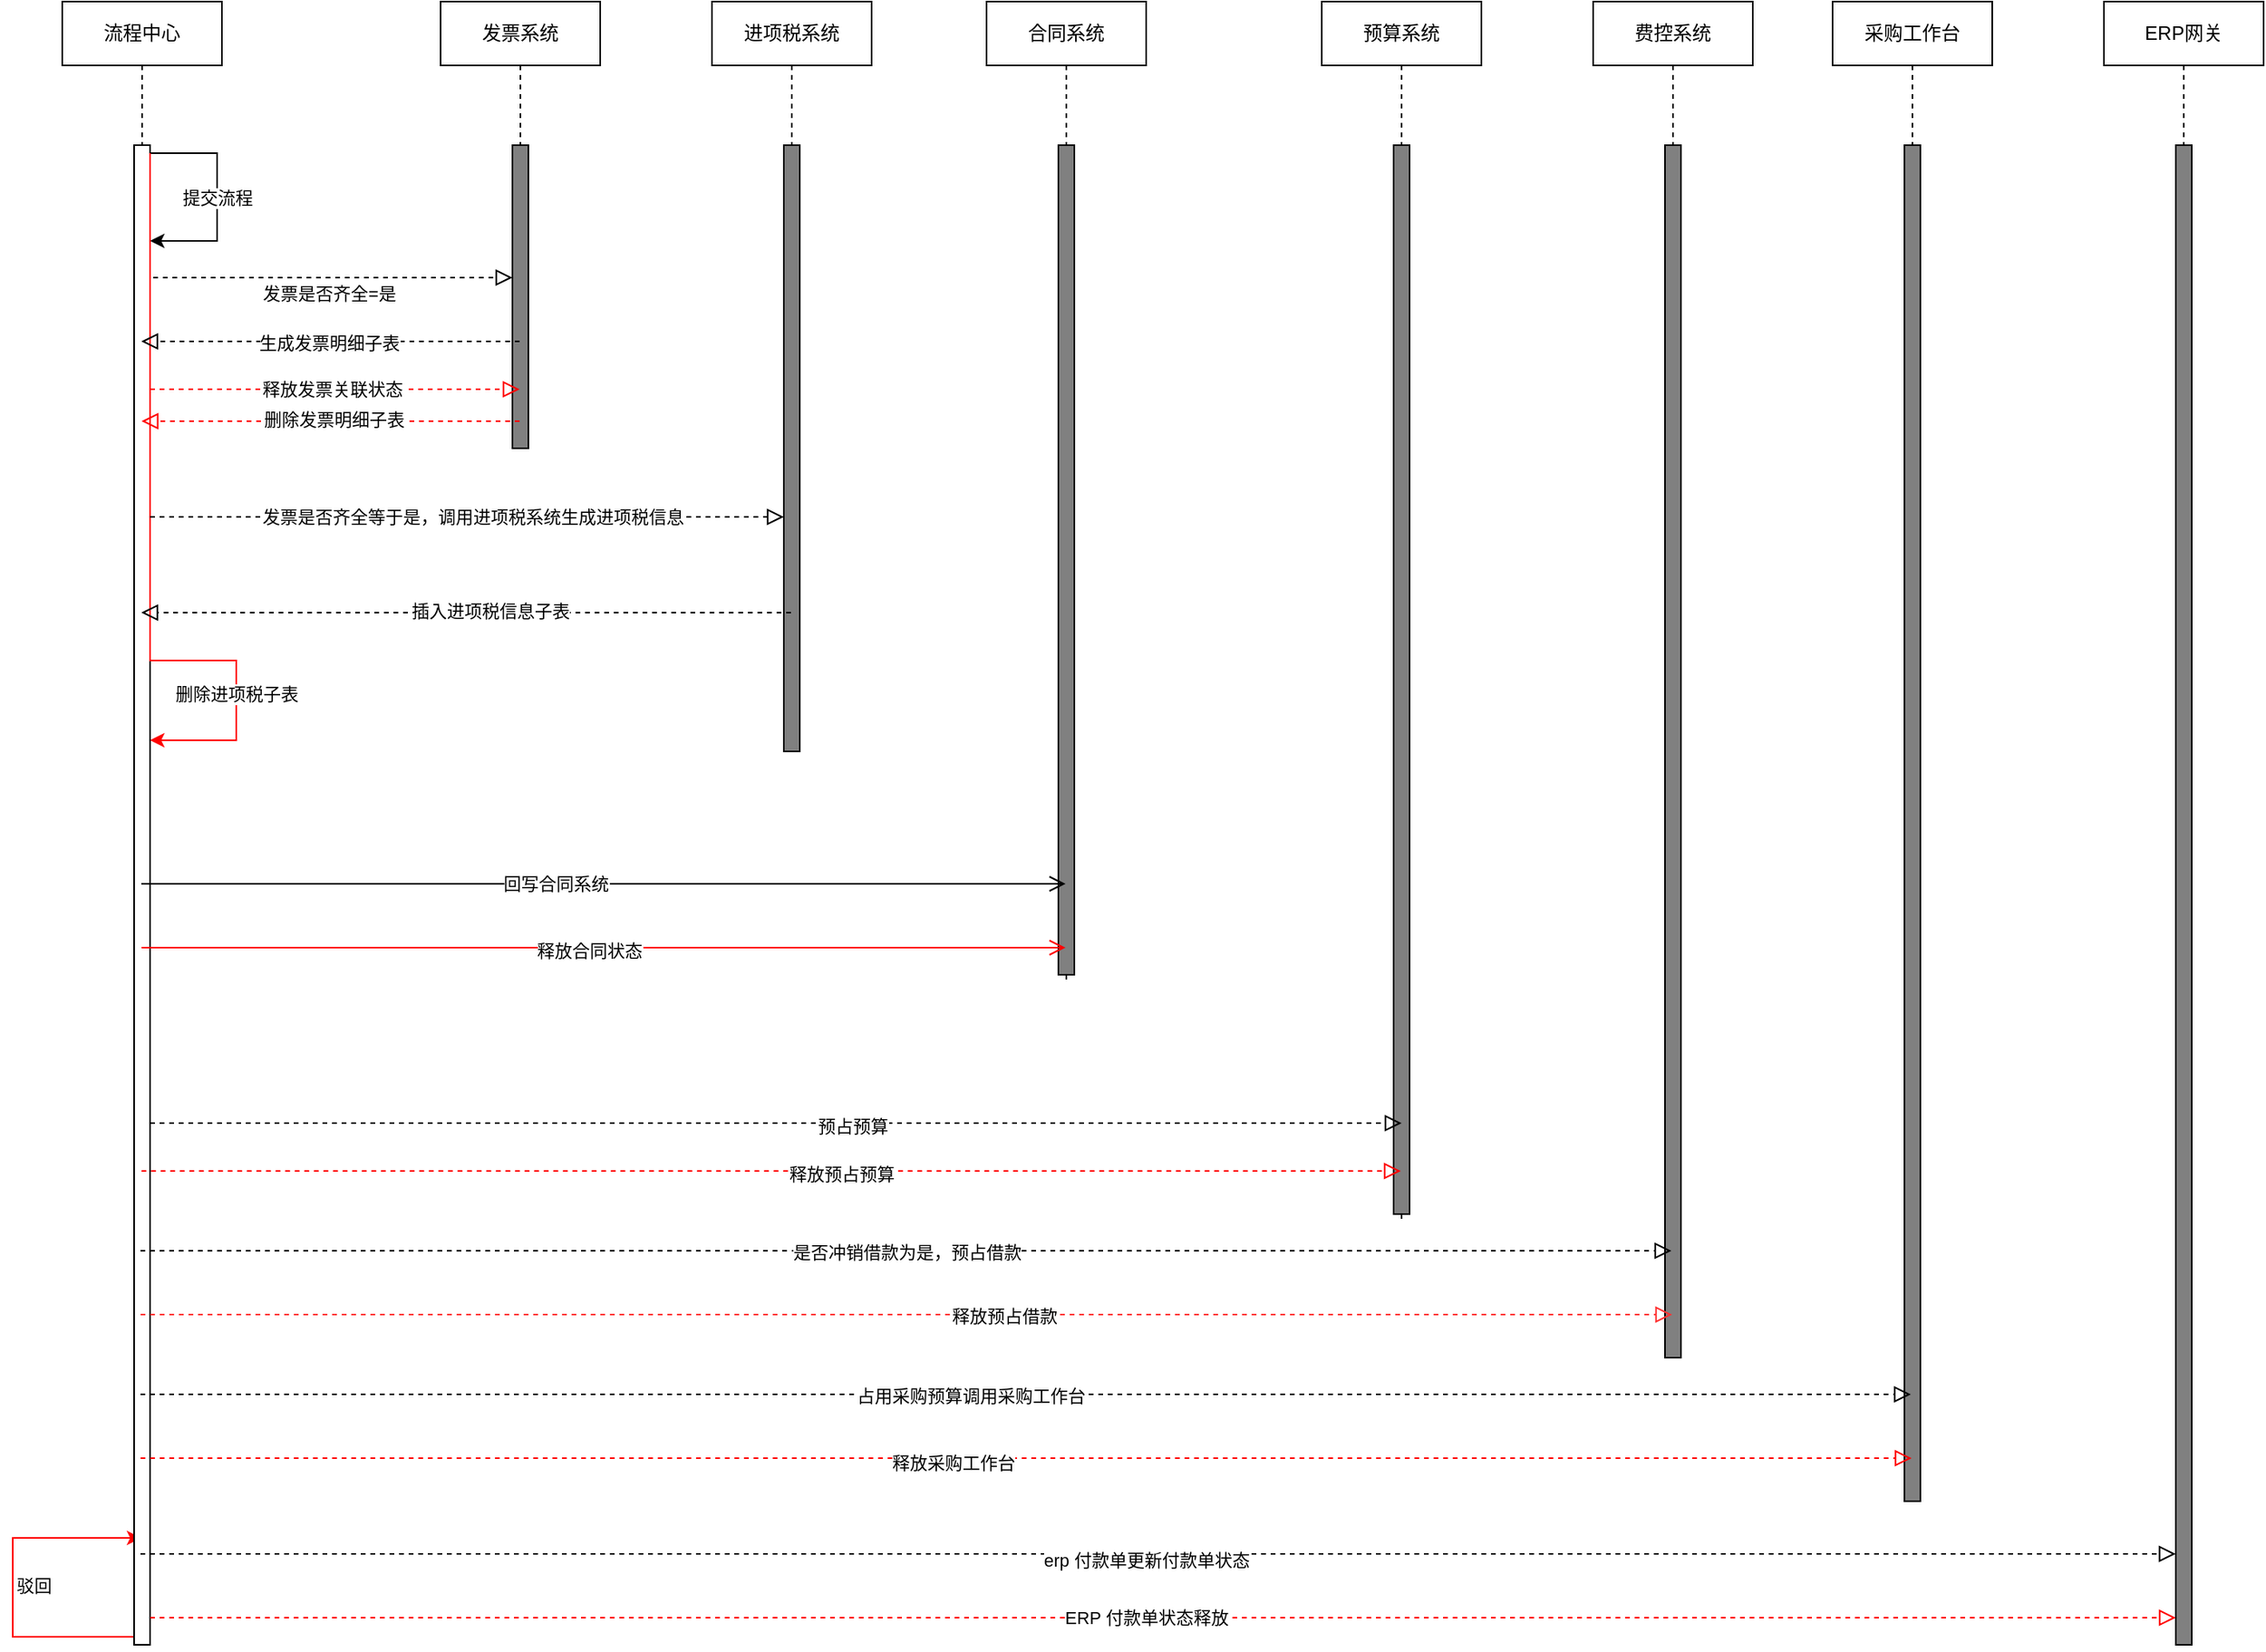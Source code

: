 <mxfile version="22.0.8" type="github">
  <diagram name="第 1 页" id="gbdyH_Z3zqyicG-8g1pX">
    <mxGraphModel dx="1434" dy="765" grid="1" gridSize="10" guides="1" tooltips="1" connect="1" arrows="1" fold="1" page="1" pageScale="1" pageWidth="1627" pageHeight="1269" math="0" shadow="0">
      <root>
        <mxCell id="0" />
        <mxCell id="1" parent="0" />
        <mxCell id="xcE5qlOnaXAL3p91X_Q--18" value="发票系统" style="shape=umlLifeline;perimeter=lifelinePerimeter;whiteSpace=wrap;html=1;container=1;dropTarget=0;collapsible=0;recursiveResize=0;outlineConnect=0;portConstraint=eastwest;newEdgeStyle={&quot;edgeStyle&quot;:&quot;elbowEdgeStyle&quot;,&quot;elbow&quot;:&quot;vertical&quot;,&quot;curved&quot;:0,&quot;rounded&quot;:0};" vertex="1" parent="1">
          <mxGeometry x="278" y="157" width="100" height="280" as="geometry" />
        </mxCell>
        <mxCell id="xcE5qlOnaXAL3p91X_Q--19" value="" style="html=1;points=[[0,0,0,0,5],[0,1,0,0,-5],[1,0,0,0,5],[1,1,0,0,-5]];perimeter=orthogonalPerimeter;outlineConnect=0;targetShapes=umlLifeline;portConstraint=eastwest;newEdgeStyle={&quot;curved&quot;:0,&quot;rounded&quot;:0};fillColor=#808080;" vertex="1" parent="xcE5qlOnaXAL3p91X_Q--18">
          <mxGeometry x="45" y="90" width="10" height="190" as="geometry" />
        </mxCell>
        <mxCell id="xcE5qlOnaXAL3p91X_Q--20" value="流程中心" style="shape=umlLifeline;perimeter=lifelinePerimeter;whiteSpace=wrap;html=1;container=1;dropTarget=0;collapsible=0;recursiveResize=0;outlineConnect=0;portConstraint=eastwest;newEdgeStyle={&quot;edgeStyle&quot;:&quot;elbowEdgeStyle&quot;,&quot;elbow&quot;:&quot;vertical&quot;,&quot;curved&quot;:0,&quot;rounded&quot;:0};" vertex="1" parent="1">
          <mxGeometry x="41" y="157" width="100" height="1030" as="geometry" />
        </mxCell>
        <mxCell id="xcE5qlOnaXAL3p91X_Q--78" style="edgeStyle=orthogonalEdgeStyle;rounded=0;orthogonalLoop=1;jettySize=auto;html=1;curved=0;exitX=0;exitY=1;exitDx=0;exitDy=-5;exitPerimeter=0;strokeColor=#FF0000;" edge="1" parent="xcE5qlOnaXAL3p91X_Q--20" source="xcE5qlOnaXAL3p91X_Q--21" target="xcE5qlOnaXAL3p91X_Q--20">
          <mxGeometry relative="1" as="geometry">
            <Array as="points">
              <mxPoint x="-31" y="1025" />
              <mxPoint x="-31" y="963" />
            </Array>
          </mxGeometry>
        </mxCell>
        <mxCell id="xcE5qlOnaXAL3p91X_Q--79" value="驳回" style="edgeLabel;html=1;align=center;verticalAlign=middle;resizable=0;points=[];" vertex="1" connectable="0" parent="xcE5qlOnaXAL3p91X_Q--78">
          <mxGeometry x="0.729" y="-6" relative="1" as="geometry">
            <mxPoint x="-38" y="24" as="offset" />
          </mxGeometry>
        </mxCell>
        <mxCell id="xcE5qlOnaXAL3p91X_Q--21" value="" style="html=1;points=[[0,0,0,0,5],[0,1,0,0,-5],[1,0,0,0,5],[1,1,0,0,-5]];perimeter=orthogonalPerimeter;outlineConnect=0;targetShapes=umlLifeline;portConstraint=eastwest;newEdgeStyle={&quot;curved&quot;:0,&quot;rounded&quot;:0};" vertex="1" parent="xcE5qlOnaXAL3p91X_Q--20">
          <mxGeometry x="45" y="90" width="10" height="940" as="geometry" />
        </mxCell>
        <mxCell id="xcE5qlOnaXAL3p91X_Q--29" value="提交流程" style="edgeStyle=orthogonalEdgeStyle;rounded=0;orthogonalLoop=1;jettySize=auto;html=1;curved=0;exitX=1;exitY=0;exitDx=0;exitDy=5;exitPerimeter=0;" edge="1" parent="xcE5qlOnaXAL3p91X_Q--20" source="xcE5qlOnaXAL3p91X_Q--21" target="xcE5qlOnaXAL3p91X_Q--21">
          <mxGeometry relative="1" as="geometry">
            <Array as="points">
              <mxPoint x="97" y="95" />
              <mxPoint x="97" y="150" />
            </Array>
          </mxGeometry>
        </mxCell>
        <mxCell id="xcE5qlOnaXAL3p91X_Q--91" style="edgeStyle=orthogonalEdgeStyle;rounded=0;orthogonalLoop=1;jettySize=auto;html=1;curved=0;exitX=1;exitY=0;exitDx=0;exitDy=5;exitPerimeter=0;strokeColor=#FF0000;" edge="1" parent="xcE5qlOnaXAL3p91X_Q--20" source="xcE5qlOnaXAL3p91X_Q--21" target="xcE5qlOnaXAL3p91X_Q--21">
          <mxGeometry relative="1" as="geometry">
            <Array as="points">
              <mxPoint x="55" y="413" />
              <mxPoint x="109" y="413" />
              <mxPoint x="109" y="463" />
            </Array>
          </mxGeometry>
        </mxCell>
        <mxCell id="xcE5qlOnaXAL3p91X_Q--92" value="删除进项税子表" style="edgeLabel;html=1;align=center;verticalAlign=middle;resizable=0;points=[];" vertex="1" connectable="0" parent="xcE5qlOnaXAL3p91X_Q--91">
          <mxGeometry x="0.691" relative="1" as="geometry">
            <mxPoint y="-10" as="offset" />
          </mxGeometry>
        </mxCell>
        <mxCell id="xcE5qlOnaXAL3p91X_Q--23" value="" style="endArrow=block;startArrow=none;endFill=0;startFill=0;endSize=8;html=1;verticalAlign=bottom;dashed=1;labelBackgroundColor=none;rounded=0;" edge="1" parent="1">
          <mxGeometry width="160" relative="1" as="geometry">
            <mxPoint x="98" y="330" as="sourcePoint" />
            <mxPoint x="323" y="330" as="targetPoint" />
          </mxGeometry>
        </mxCell>
        <mxCell id="xcE5qlOnaXAL3p91X_Q--24" value="发票是否齐全=是" style="edgeLabel;html=1;align=center;verticalAlign=middle;resizable=0;points=[];" vertex="1" connectable="0" parent="xcE5qlOnaXAL3p91X_Q--23">
          <mxGeometry x="0.156" y="-3" relative="1" as="geometry">
            <mxPoint x="-20" y="7" as="offset" />
          </mxGeometry>
        </mxCell>
        <mxCell id="xcE5qlOnaXAL3p91X_Q--31" value="进项税系统" style="shape=umlLifeline;perimeter=lifelinePerimeter;whiteSpace=wrap;html=1;container=1;dropTarget=0;collapsible=0;recursiveResize=0;outlineConnect=0;portConstraint=eastwest;newEdgeStyle={&quot;edgeStyle&quot;:&quot;elbowEdgeStyle&quot;,&quot;elbow&quot;:&quot;vertical&quot;,&quot;curved&quot;:0,&quot;rounded&quot;:0};" vertex="1" parent="1">
          <mxGeometry x="448" y="157" width="100" height="470" as="geometry" />
        </mxCell>
        <mxCell id="xcE5qlOnaXAL3p91X_Q--32" value="" style="html=1;points=[[0,0,0,0,5],[0,1,0,0,-5],[1,0,0,0,5],[1,1,0,0,-5]];perimeter=orthogonalPerimeter;outlineConnect=0;targetShapes=umlLifeline;portConstraint=eastwest;newEdgeStyle={&quot;curved&quot;:0,&quot;rounded&quot;:0};fillColor=#808080;" vertex="1" parent="xcE5qlOnaXAL3p91X_Q--31">
          <mxGeometry x="45" y="90" width="10" height="380" as="geometry" />
        </mxCell>
        <mxCell id="xcE5qlOnaXAL3p91X_Q--35" value="" style="endArrow=block;startArrow=none;endFill=0;startFill=0;endSize=8;html=1;verticalAlign=bottom;dashed=1;labelBackgroundColor=none;rounded=0;" edge="1" parent="1" source="xcE5qlOnaXAL3p91X_Q--21" target="xcE5qlOnaXAL3p91X_Q--32">
          <mxGeometry width="160" relative="1" as="geometry">
            <mxPoint x="98" y="500" as="sourcePoint" />
            <mxPoint x="258" y="500" as="targetPoint" />
            <Array as="points">
              <mxPoint x="208" y="480" />
            </Array>
          </mxGeometry>
        </mxCell>
        <mxCell id="xcE5qlOnaXAL3p91X_Q--38" value="发票是否齐全等于是，调用进项税系统生成进项税信息" style="edgeLabel;html=1;align=center;verticalAlign=middle;resizable=0;points=[];" vertex="1" connectable="0" parent="xcE5qlOnaXAL3p91X_Q--35">
          <mxGeometry x="0.103" relative="1" as="geometry">
            <mxPoint x="-17" as="offset" />
          </mxGeometry>
        </mxCell>
        <mxCell id="xcE5qlOnaXAL3p91X_Q--36" value="" style="endArrow=block;startArrow=none;endFill=0;startFill=0;endSize=8;html=1;verticalAlign=bottom;dashed=1;labelBackgroundColor=none;rounded=0;" edge="1" parent="1">
          <mxGeometry width="160" relative="1" as="geometry">
            <mxPoint x="327.5" y="370" as="sourcePoint" />
            <mxPoint x="90.5" y="370" as="targetPoint" />
          </mxGeometry>
        </mxCell>
        <mxCell id="xcE5qlOnaXAL3p91X_Q--37" value="生成发票明细子表" style="edgeLabel;html=1;align=center;verticalAlign=middle;resizable=0;points=[];" vertex="1" connectable="0" parent="xcE5qlOnaXAL3p91X_Q--36">
          <mxGeometry x="-0.279" y="1" relative="1" as="geometry">
            <mxPoint x="-34" as="offset" />
          </mxGeometry>
        </mxCell>
        <mxCell id="xcE5qlOnaXAL3p91X_Q--39" value="" style="endArrow=block;startArrow=none;endFill=0;startFill=0;endSize=8;html=1;verticalAlign=bottom;dashed=1;labelBackgroundColor=none;rounded=0;" edge="1" parent="1">
          <mxGeometry width="160" relative="1" as="geometry">
            <mxPoint x="497.5" y="540" as="sourcePoint" />
            <mxPoint x="90.5" y="540" as="targetPoint" />
          </mxGeometry>
        </mxCell>
        <mxCell id="xcE5qlOnaXAL3p91X_Q--40" value="插入进项税信息子表" style="edgeLabel;html=1;align=center;verticalAlign=middle;resizable=0;points=[];" vertex="1" connectable="0" parent="xcE5qlOnaXAL3p91X_Q--39">
          <mxGeometry x="-0.403" y="-1" relative="1" as="geometry">
            <mxPoint x="-67" as="offset" />
          </mxGeometry>
        </mxCell>
        <mxCell id="xcE5qlOnaXAL3p91X_Q--41" value="合同系统" style="shape=umlLifeline;perimeter=lifelinePerimeter;whiteSpace=wrap;html=1;container=1;dropTarget=0;collapsible=0;recursiveResize=0;outlineConnect=0;portConstraint=eastwest;newEdgeStyle={&quot;edgeStyle&quot;:&quot;elbowEdgeStyle&quot;,&quot;elbow&quot;:&quot;vertical&quot;,&quot;curved&quot;:0,&quot;rounded&quot;:0};" vertex="1" parent="1">
          <mxGeometry x="620" y="157" width="100" height="613" as="geometry" />
        </mxCell>
        <mxCell id="xcE5qlOnaXAL3p91X_Q--42" value="" style="html=1;points=[[0,0,0,0,5],[0,1,0,0,-5],[1,0,0,0,5],[1,1,0,0,-5]];perimeter=orthogonalPerimeter;outlineConnect=0;targetShapes=umlLifeline;portConstraint=eastwest;newEdgeStyle={&quot;curved&quot;:0,&quot;rounded&quot;:0};fillColor=#808080;" vertex="1" parent="xcE5qlOnaXAL3p91X_Q--41">
          <mxGeometry x="45" y="90" width="10" height="520" as="geometry" />
        </mxCell>
        <mxCell id="xcE5qlOnaXAL3p91X_Q--51" value="预算系统" style="shape=umlLifeline;perimeter=lifelinePerimeter;whiteSpace=wrap;html=1;container=1;dropTarget=0;collapsible=0;recursiveResize=0;outlineConnect=0;portConstraint=eastwest;newEdgeStyle={&quot;edgeStyle&quot;:&quot;elbowEdgeStyle&quot;,&quot;elbow&quot;:&quot;vertical&quot;,&quot;curved&quot;:0,&quot;rounded&quot;:0};" vertex="1" parent="1">
          <mxGeometry x="830" y="157" width="100" height="763" as="geometry" />
        </mxCell>
        <mxCell id="xcE5qlOnaXAL3p91X_Q--52" value="" style="html=1;points=[[0,0,0,0,5],[0,1,0,0,-5],[1,0,0,0,5],[1,1,0,0,-5]];perimeter=orthogonalPerimeter;outlineConnect=0;targetShapes=umlLifeline;portConstraint=eastwest;newEdgeStyle={&quot;curved&quot;:0,&quot;rounded&quot;:0};fillColor=#808080;" vertex="1" parent="xcE5qlOnaXAL3p91X_Q--51">
          <mxGeometry x="45" y="90" width="10" height="670" as="geometry" />
        </mxCell>
        <mxCell id="xcE5qlOnaXAL3p91X_Q--55" value="" style="endArrow=block;startArrow=none;endFill=0;startFill=0;endSize=8;html=1;verticalAlign=bottom;dashed=1;labelBackgroundColor=none;rounded=0;" edge="1" parent="1">
          <mxGeometry width="160" relative="1" as="geometry">
            <mxPoint x="96" y="860" as="sourcePoint" />
            <mxPoint x="880" y="860" as="targetPoint" />
          </mxGeometry>
        </mxCell>
        <mxCell id="xcE5qlOnaXAL3p91X_Q--56" value="预占预算" style="edgeLabel;html=1;align=center;verticalAlign=middle;resizable=0;points=[];" vertex="1" connectable="0" parent="xcE5qlOnaXAL3p91X_Q--55">
          <mxGeometry x="0.123" y="-2" relative="1" as="geometry">
            <mxPoint as="offset" />
          </mxGeometry>
        </mxCell>
        <mxCell id="xcE5qlOnaXAL3p91X_Q--57" value="" style="endArrow=open;startArrow=none;endFill=0;startFill=0;endSize=8;html=1;verticalAlign=bottom;labelBackgroundColor=none;strokeWidth=1;rounded=0;" edge="1" parent="1">
          <mxGeometry width="160" relative="1" as="geometry">
            <mxPoint x="90.5" y="710" as="sourcePoint" />
            <mxPoint x="669.5" y="710" as="targetPoint" />
          </mxGeometry>
        </mxCell>
        <mxCell id="xcE5qlOnaXAL3p91X_Q--58" value="回写合同系统" style="edgeLabel;html=1;align=center;verticalAlign=middle;resizable=0;points=[];" vertex="1" connectable="0" parent="xcE5qlOnaXAL3p91X_Q--57">
          <mxGeometry x="0.093" y="-4" relative="1" as="geometry">
            <mxPoint x="-57" y="-4" as="offset" />
          </mxGeometry>
        </mxCell>
        <mxCell id="xcE5qlOnaXAL3p91X_Q--59" value="费控系统" style="shape=umlLifeline;perimeter=lifelinePerimeter;whiteSpace=wrap;html=1;container=1;dropTarget=0;collapsible=0;recursiveResize=0;outlineConnect=0;portConstraint=eastwest;newEdgeStyle={&quot;edgeStyle&quot;:&quot;elbowEdgeStyle&quot;,&quot;elbow&quot;:&quot;vertical&quot;,&quot;curved&quot;:0,&quot;rounded&quot;:0};" vertex="1" parent="1">
          <mxGeometry x="1000" y="157" width="100" height="843" as="geometry" />
        </mxCell>
        <mxCell id="xcE5qlOnaXAL3p91X_Q--60" value="" style="html=1;points=[[0,0,0,0,5],[0,1,0,0,-5],[1,0,0,0,5],[1,1,0,0,-5]];perimeter=orthogonalPerimeter;outlineConnect=0;targetShapes=umlLifeline;portConstraint=eastwest;newEdgeStyle={&quot;curved&quot;:0,&quot;rounded&quot;:0};fillColor=#808080;" vertex="1" parent="xcE5qlOnaXAL3p91X_Q--59">
          <mxGeometry x="45" y="90" width="10" height="760" as="geometry" />
        </mxCell>
        <mxCell id="xcE5qlOnaXAL3p91X_Q--64" value="" style="endArrow=block;startArrow=none;endFill=0;startFill=0;endSize=8;html=1;verticalAlign=bottom;dashed=1;labelBackgroundColor=none;rounded=0;" edge="1" parent="1">
          <mxGeometry width="160" relative="1" as="geometry">
            <mxPoint x="90" y="940" as="sourcePoint" />
            <mxPoint x="1049" y="940" as="targetPoint" />
          </mxGeometry>
        </mxCell>
        <mxCell id="xcE5qlOnaXAL3p91X_Q--65" value="是否冲销借款为是，预占借款" style="edgeLabel;html=1;align=center;verticalAlign=middle;resizable=0;points=[];" vertex="1" connectable="0" parent="xcE5qlOnaXAL3p91X_Q--64">
          <mxGeometry x="0.045" y="-1" relative="1" as="geometry">
            <mxPoint x="-21" as="offset" />
          </mxGeometry>
        </mxCell>
        <mxCell id="xcE5qlOnaXAL3p91X_Q--66" value="采购工作台" style="shape=umlLifeline;perimeter=lifelinePerimeter;whiteSpace=wrap;html=1;container=1;dropTarget=0;collapsible=0;recursiveResize=0;outlineConnect=0;portConstraint=eastwest;newEdgeStyle={&quot;edgeStyle&quot;:&quot;elbowEdgeStyle&quot;,&quot;elbow&quot;:&quot;vertical&quot;,&quot;curved&quot;:0,&quot;rounded&quot;:0};" vertex="1" parent="1">
          <mxGeometry x="1150" y="157" width="100" height="940" as="geometry" />
        </mxCell>
        <mxCell id="xcE5qlOnaXAL3p91X_Q--67" value="" style="html=1;points=[[0,0,0,0,5],[0,1,0,0,-5],[1,0,0,0,5],[1,1,0,0,-5]];perimeter=orthogonalPerimeter;outlineConnect=0;targetShapes=umlLifeline;portConstraint=eastwest;newEdgeStyle={&quot;curved&quot;:0,&quot;rounded&quot;:0};fillColor=#808080;" vertex="1" parent="xcE5qlOnaXAL3p91X_Q--66">
          <mxGeometry x="45" y="90" width="10" height="850" as="geometry" />
        </mxCell>
        <mxCell id="xcE5qlOnaXAL3p91X_Q--70" value="" style="endArrow=block;startArrow=none;endFill=0;startFill=0;endSize=8;html=1;verticalAlign=bottom;dashed=1;labelBackgroundColor=none;rounded=0;" edge="1" parent="1">
          <mxGeometry width="160" relative="1" as="geometry">
            <mxPoint x="90" y="1030" as="sourcePoint" />
            <mxPoint x="1199" y="1030" as="targetPoint" />
          </mxGeometry>
        </mxCell>
        <mxCell id="xcE5qlOnaXAL3p91X_Q--71" value="占用采购预算调用采购工作台" style="edgeLabel;html=1;align=center;verticalAlign=middle;resizable=0;points=[];" vertex="1" connectable="0" parent="xcE5qlOnaXAL3p91X_Q--70">
          <mxGeometry x="-0.118" y="-1" relative="1" as="geometry">
            <mxPoint x="31" as="offset" />
          </mxGeometry>
        </mxCell>
        <mxCell id="xcE5qlOnaXAL3p91X_Q--72" value="ERP网关" style="shape=umlLifeline;perimeter=lifelinePerimeter;whiteSpace=wrap;html=1;container=1;dropTarget=0;collapsible=0;recursiveResize=0;outlineConnect=0;portConstraint=eastwest;newEdgeStyle={&quot;edgeStyle&quot;:&quot;elbowEdgeStyle&quot;,&quot;elbow&quot;:&quot;vertical&quot;,&quot;curved&quot;:0,&quot;rounded&quot;:0};" vertex="1" parent="1">
          <mxGeometry x="1320" y="157" width="100" height="1030" as="geometry" />
        </mxCell>
        <mxCell id="xcE5qlOnaXAL3p91X_Q--73" value="" style="html=1;points=[[0,0,0,0,5],[0,1,0,0,-5],[1,0,0,0,5],[1,1,0,0,-5]];perimeter=orthogonalPerimeter;outlineConnect=0;targetShapes=umlLifeline;portConstraint=eastwest;newEdgeStyle={&quot;curved&quot;:0,&quot;rounded&quot;:0};fillColor=#808080;" vertex="1" parent="xcE5qlOnaXAL3p91X_Q--72">
          <mxGeometry x="45" y="90" width="10" height="940" as="geometry" />
        </mxCell>
        <mxCell id="xcE5qlOnaXAL3p91X_Q--76" value="" style="endArrow=block;startArrow=none;endFill=0;startFill=0;endSize=8;html=1;verticalAlign=bottom;dashed=1;labelBackgroundColor=none;rounded=0;entryX=0;entryY=1;entryDx=0;entryDy=-5;entryPerimeter=0;" edge="1" parent="1">
          <mxGeometry width="160" relative="1" as="geometry">
            <mxPoint x="90.001" y="1130" as="sourcePoint" />
            <mxPoint x="1364.93" y="1130" as="targetPoint" />
          </mxGeometry>
        </mxCell>
        <mxCell id="xcE5qlOnaXAL3p91X_Q--77" value="erp 付款单更新付款单状态" style="edgeLabel;html=1;align=center;verticalAlign=middle;resizable=0;points=[];" vertex="1" connectable="0" parent="xcE5qlOnaXAL3p91X_Q--76">
          <mxGeometry x="0.16" y="-4" relative="1" as="geometry">
            <mxPoint x="-110" as="offset" />
          </mxGeometry>
        </mxCell>
        <mxCell id="xcE5qlOnaXAL3p91X_Q--80" value="" style="endArrow=block;startArrow=none;endFill=0;startFill=0;endSize=8;html=1;verticalAlign=bottom;dashed=1;labelBackgroundColor=none;rounded=0;fillColor=#f8cecc;strokeColor=#FF0000;" edge="1" parent="1">
          <mxGeometry width="160" relative="1" as="geometry">
            <mxPoint x="96" y="1170.0" as="sourcePoint" />
            <mxPoint x="1365" y="1170.0" as="targetPoint" />
          </mxGeometry>
        </mxCell>
        <mxCell id="xcE5qlOnaXAL3p91X_Q--81" value="ERP 付款单状态释放" style="edgeLabel;html=1;align=center;verticalAlign=middle;resizable=0;points=[];" vertex="1" connectable="0" parent="xcE5qlOnaXAL3p91X_Q--80">
          <mxGeometry x="0.176" relative="1" as="geometry">
            <mxPoint x="-122" as="offset" />
          </mxGeometry>
        </mxCell>
        <mxCell id="xcE5qlOnaXAL3p91X_Q--82" value="" style="endArrow=block;startArrow=none;endFill=0;startFill=0;endSize=8;html=1;verticalAlign=bottom;dashed=1;labelBackgroundColor=none;rounded=0;strokeColor=#FF0000;" edge="1" parent="1">
          <mxGeometry width="160" relative="1" as="geometry">
            <mxPoint x="90.071" y="1070" as="sourcePoint" />
            <mxPoint x="1199.5" y="1070" as="targetPoint" />
          </mxGeometry>
        </mxCell>
        <mxCell id="xcE5qlOnaXAL3p91X_Q--83" value="释放采购工作台" style="edgeLabel;html=1;align=center;verticalAlign=middle;resizable=0;points=[];" vertex="1" connectable="0" parent="xcE5qlOnaXAL3p91X_Q--82">
          <mxGeometry x="0.055" y="-3" relative="1" as="geometry">
            <mxPoint x="-76" as="offset" />
          </mxGeometry>
        </mxCell>
        <mxCell id="xcE5qlOnaXAL3p91X_Q--84" value="" style="endArrow=block;startArrow=none;endFill=0;startFill=0;endSize=8;html=1;verticalAlign=bottom;dashed=1;labelBackgroundColor=none;rounded=0;fontColor=#d92020;fillColor=#fff2cc;strokeColor=#FF3333;" edge="1" parent="1">
          <mxGeometry width="160" relative="1" as="geometry">
            <mxPoint x="90.071" y="980" as="sourcePoint" />
            <mxPoint x="1049.5" y="980" as="targetPoint" />
          </mxGeometry>
        </mxCell>
        <mxCell id="xcE5qlOnaXAL3p91X_Q--85" value="释放预占借款" style="edgeLabel;html=1;align=center;verticalAlign=middle;resizable=0;points=[];" vertex="1" connectable="0" parent="xcE5qlOnaXAL3p91X_Q--84">
          <mxGeometry x="0.128" y="-1" relative="1" as="geometry">
            <mxPoint as="offset" />
          </mxGeometry>
        </mxCell>
        <mxCell id="xcE5qlOnaXAL3p91X_Q--86" value="" style="endArrow=block;startArrow=none;endFill=0;startFill=0;endSize=8;html=1;verticalAlign=bottom;dashed=1;labelBackgroundColor=none;rounded=0;strokeColor=#FF0000;" edge="1" parent="1">
          <mxGeometry width="160" relative="1" as="geometry">
            <mxPoint x="90.667" y="890" as="sourcePoint" />
            <mxPoint x="879.5" y="890" as="targetPoint" />
          </mxGeometry>
        </mxCell>
        <mxCell id="xcE5qlOnaXAL3p91X_Q--87" value="释放预占预算" style="edgeLabel;html=1;align=center;verticalAlign=middle;resizable=0;points=[];" vertex="1" connectable="0" parent="xcE5qlOnaXAL3p91X_Q--86">
          <mxGeometry x="0.11" y="-2" relative="1" as="geometry">
            <mxPoint as="offset" />
          </mxGeometry>
        </mxCell>
        <mxCell id="xcE5qlOnaXAL3p91X_Q--89" value="" style="endArrow=open;startArrow=none;endFill=0;startFill=0;endSize=8;html=1;verticalAlign=bottom;labelBackgroundColor=none;strokeWidth=1;rounded=0;strokeColor=#FF0000;" edge="1" parent="1">
          <mxGeometry width="160" relative="1" as="geometry">
            <mxPoint x="90.667" y="750" as="sourcePoint" />
            <mxPoint x="669.5" y="750" as="targetPoint" />
          </mxGeometry>
        </mxCell>
        <mxCell id="xcE5qlOnaXAL3p91X_Q--90" value="释放合同状态" style="edgeLabel;html=1;align=center;verticalAlign=middle;resizable=0;points=[];" vertex="1" connectable="0" parent="xcE5qlOnaXAL3p91X_Q--89">
          <mxGeometry x="0.437" y="-2" relative="1" as="geometry">
            <mxPoint x="-136" as="offset" />
          </mxGeometry>
        </mxCell>
        <mxCell id="xcE5qlOnaXAL3p91X_Q--93" value="" style="endArrow=block;startArrow=none;endFill=0;startFill=0;endSize=8;html=1;verticalAlign=bottom;dashed=1;labelBackgroundColor=none;rounded=0;strokeColor=#FF0000;" edge="1" parent="1">
          <mxGeometry width="160" relative="1" as="geometry">
            <mxPoint x="96" y="400" as="sourcePoint" />
            <mxPoint x="327.5" y="400" as="targetPoint" />
          </mxGeometry>
        </mxCell>
        <mxCell id="xcE5qlOnaXAL3p91X_Q--94" value="释放发票关联状态" style="edgeLabel;html=1;align=center;verticalAlign=middle;resizable=0;points=[];" vertex="1" connectable="0" parent="xcE5qlOnaXAL3p91X_Q--93">
          <mxGeometry x="0.172" relative="1" as="geometry">
            <mxPoint x="-22" as="offset" />
          </mxGeometry>
        </mxCell>
        <mxCell id="xcE5qlOnaXAL3p91X_Q--95" value="" style="endArrow=block;startArrow=none;endFill=0;startFill=0;endSize=8;html=1;verticalAlign=bottom;dashed=1;labelBackgroundColor=none;rounded=0;strokeColor=#FF0000;" edge="1" parent="1">
          <mxGeometry width="160" relative="1" as="geometry">
            <mxPoint x="327.5" y="420" as="sourcePoint" />
            <mxPoint x="90.667" y="420" as="targetPoint" />
          </mxGeometry>
        </mxCell>
        <mxCell id="xcE5qlOnaXAL3p91X_Q--96" value="删除发票明细子表" style="edgeLabel;html=1;align=center;verticalAlign=middle;resizable=0;points=[];" vertex="1" connectable="0" parent="xcE5qlOnaXAL3p91X_Q--95">
          <mxGeometry x="-0.282" y="-1" relative="1" as="geometry">
            <mxPoint x="-32" as="offset" />
          </mxGeometry>
        </mxCell>
      </root>
    </mxGraphModel>
  </diagram>
</mxfile>
